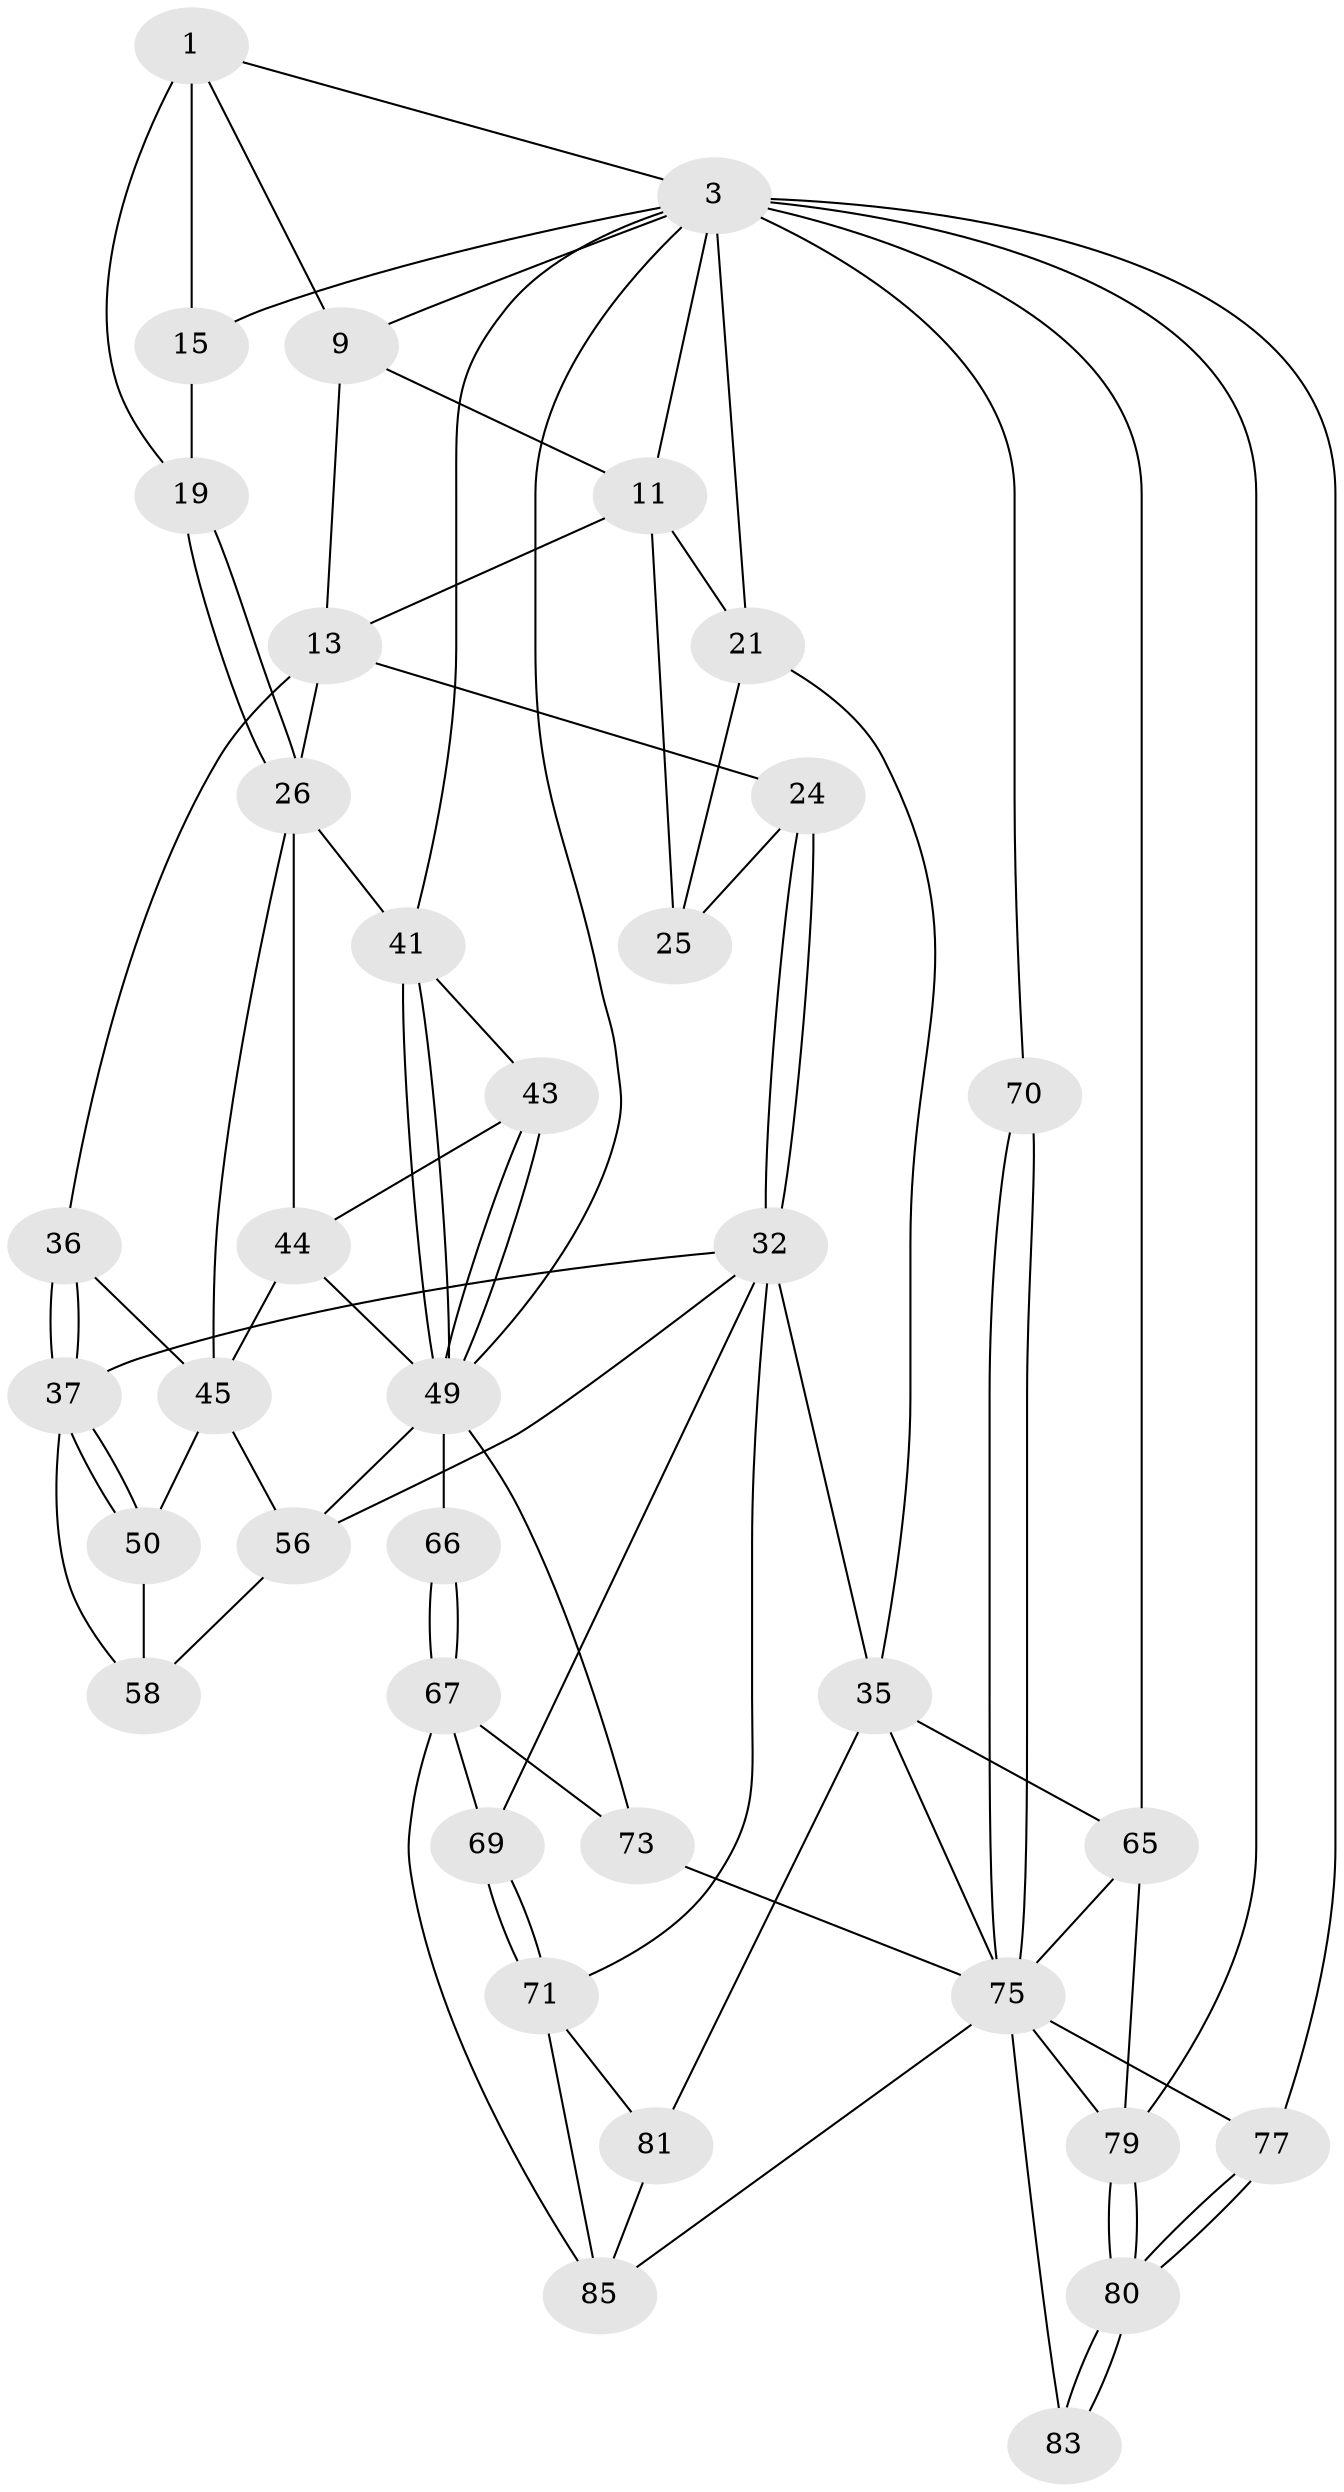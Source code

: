 // original degree distribution, {3: 0.02127659574468085, 4: 0.2553191489361702, 6: 0.23404255319148937, 5: 0.48936170212765956}
// Generated by graph-tools (version 1.1) at 2025/21/03/04/25 18:21:16]
// undirected, 37 vertices, 87 edges
graph export_dot {
graph [start="1"]
  node [color=gray90,style=filled];
  1 [pos="+0.7981411777747194+0",super="+2+7"];
  3 [pos="+1+0",super="+4+16"];
  9 [pos="+0.5322081006341639+0",super="+10"];
  11 [pos="+0.22170455547063692+0.047892583733537795",super="+20+12"];
  13 [pos="+0.28156700003691637+0.12538700605632086",super="+14+22"];
  15 [pos="+0.8790852913667353+0.09380518471740762",super="+18"];
  19 [pos="+0.7004225009510747+0.20684913653538398"];
  21 [pos="+0+0",super="+28"];
  24 [pos="+0.14157702640508074+0.26456212957037606"];
  25 [pos="+0.09758026587046616+0.2223162284557712"];
  26 [pos="+0.672795329284916+0.248452347687439",super="+27"];
  32 [pos="+0.037211034482837815+0.46880862918356103",super="+33"];
  35 [pos="+0+0.46251925811654176",super="+64"];
  36 [pos="+0.19639718538124293+0.39400836934813993",super="+39"];
  37 [pos="+0.10659786338453026+0.445158112608891",super="+38"];
  41 [pos="+0.7277268836926792+0.2952546809489381",super="+42"];
  43 [pos="+0.6019814084717771+0.38337725926828703"];
  44 [pos="+0.539425320956843+0.4214351904894397",super="+48"];
  45 [pos="+0.40521570289667574+0.4237309577515813",super="+46"];
  49 [pos="+0.6989801722021364+0.5413272928268698",super="+53"];
  50 [pos="+0.2674787113868671+0.4635050121632604"];
  56 [pos="+0.3694908124114415+0.5117608925275341",super="+57"];
  58 [pos="+0.25942431320921006+0.49566934869339874"];
  65 [pos="+0+1"];
  66 [pos="+0.4230889991600398+0.6260110074864891"];
  67 [pos="+0.41785774236712603+0.648763631277701",super="+74+68"];
  69 [pos="+0.2966587897436656+0.6988387975920745"];
  70 [pos="+0.8335959624090965+0.6727544919067086"];
  71 [pos="+0.28877189377325035+0.7045029381884995",super="+72"];
  73 [pos="+0.5906089309475481+0.7628474560631624"];
  75 [pos="+0.8420305128410231+0.6966925622024883",super="+78+76"];
  77 [pos="+1+0.7397251618123065"];
  79 [pos="+1+1"];
  80 [pos="+1+1"];
  81 [pos="+0.11905382937021383+0.7958836335666184"];
  83 [pos="+0.8578121768069921+0.8663657511013687"];
  85 [pos="+0.531920965857458+0.7779417579852704",super="+86"];
  1 -- 3;
  1 -- 15 [weight=2];
  1 -- 19;
  1 -- 9;
  3 -- 79;
  3 -- 65;
  3 -- 21;
  3 -- 11;
  3 -- 9;
  3 -- 70 [weight=2];
  3 -- 41;
  3 -- 77;
  3 -- 15;
  3 -- 49;
  9 -- 13;
  9 -- 11;
  11 -- 25;
  11 -- 21;
  11 -- 13;
  13 -- 26 [weight=2];
  13 -- 36 [weight=2];
  13 -- 24;
  15 -- 19;
  19 -- 26;
  19 -- 26;
  21 -- 25;
  21 -- 35;
  24 -- 25;
  24 -- 32;
  24 -- 32;
  26 -- 45;
  26 -- 44;
  26 -- 41;
  32 -- 37;
  32 -- 35;
  32 -- 69;
  32 -- 71;
  32 -- 56;
  35 -- 65;
  35 -- 81;
  35 -- 75;
  36 -- 37;
  36 -- 37;
  36 -- 45;
  37 -- 50;
  37 -- 50;
  37 -- 58;
  41 -- 49;
  41 -- 49;
  41 -- 43;
  43 -- 44;
  43 -- 49;
  43 -- 49;
  44 -- 45;
  44 -- 49;
  45 -- 56;
  45 -- 50;
  49 -- 66 [weight=2];
  49 -- 56;
  49 -- 73;
  50 -- 58;
  56 -- 58;
  65 -- 79;
  65 -- 75;
  66 -- 67;
  66 -- 67;
  67 -- 73;
  67 -- 85 [weight=2];
  67 -- 69;
  69 -- 71;
  69 -- 71;
  70 -- 75;
  70 -- 75;
  71 -- 81;
  71 -- 85;
  73 -- 75;
  75 -- 83 [weight=2];
  75 -- 77;
  75 -- 85 [weight=2];
  75 -- 79;
  77 -- 80;
  77 -- 80;
  79 -- 80;
  79 -- 80;
  80 -- 83;
  80 -- 83;
  81 -- 85;
}
